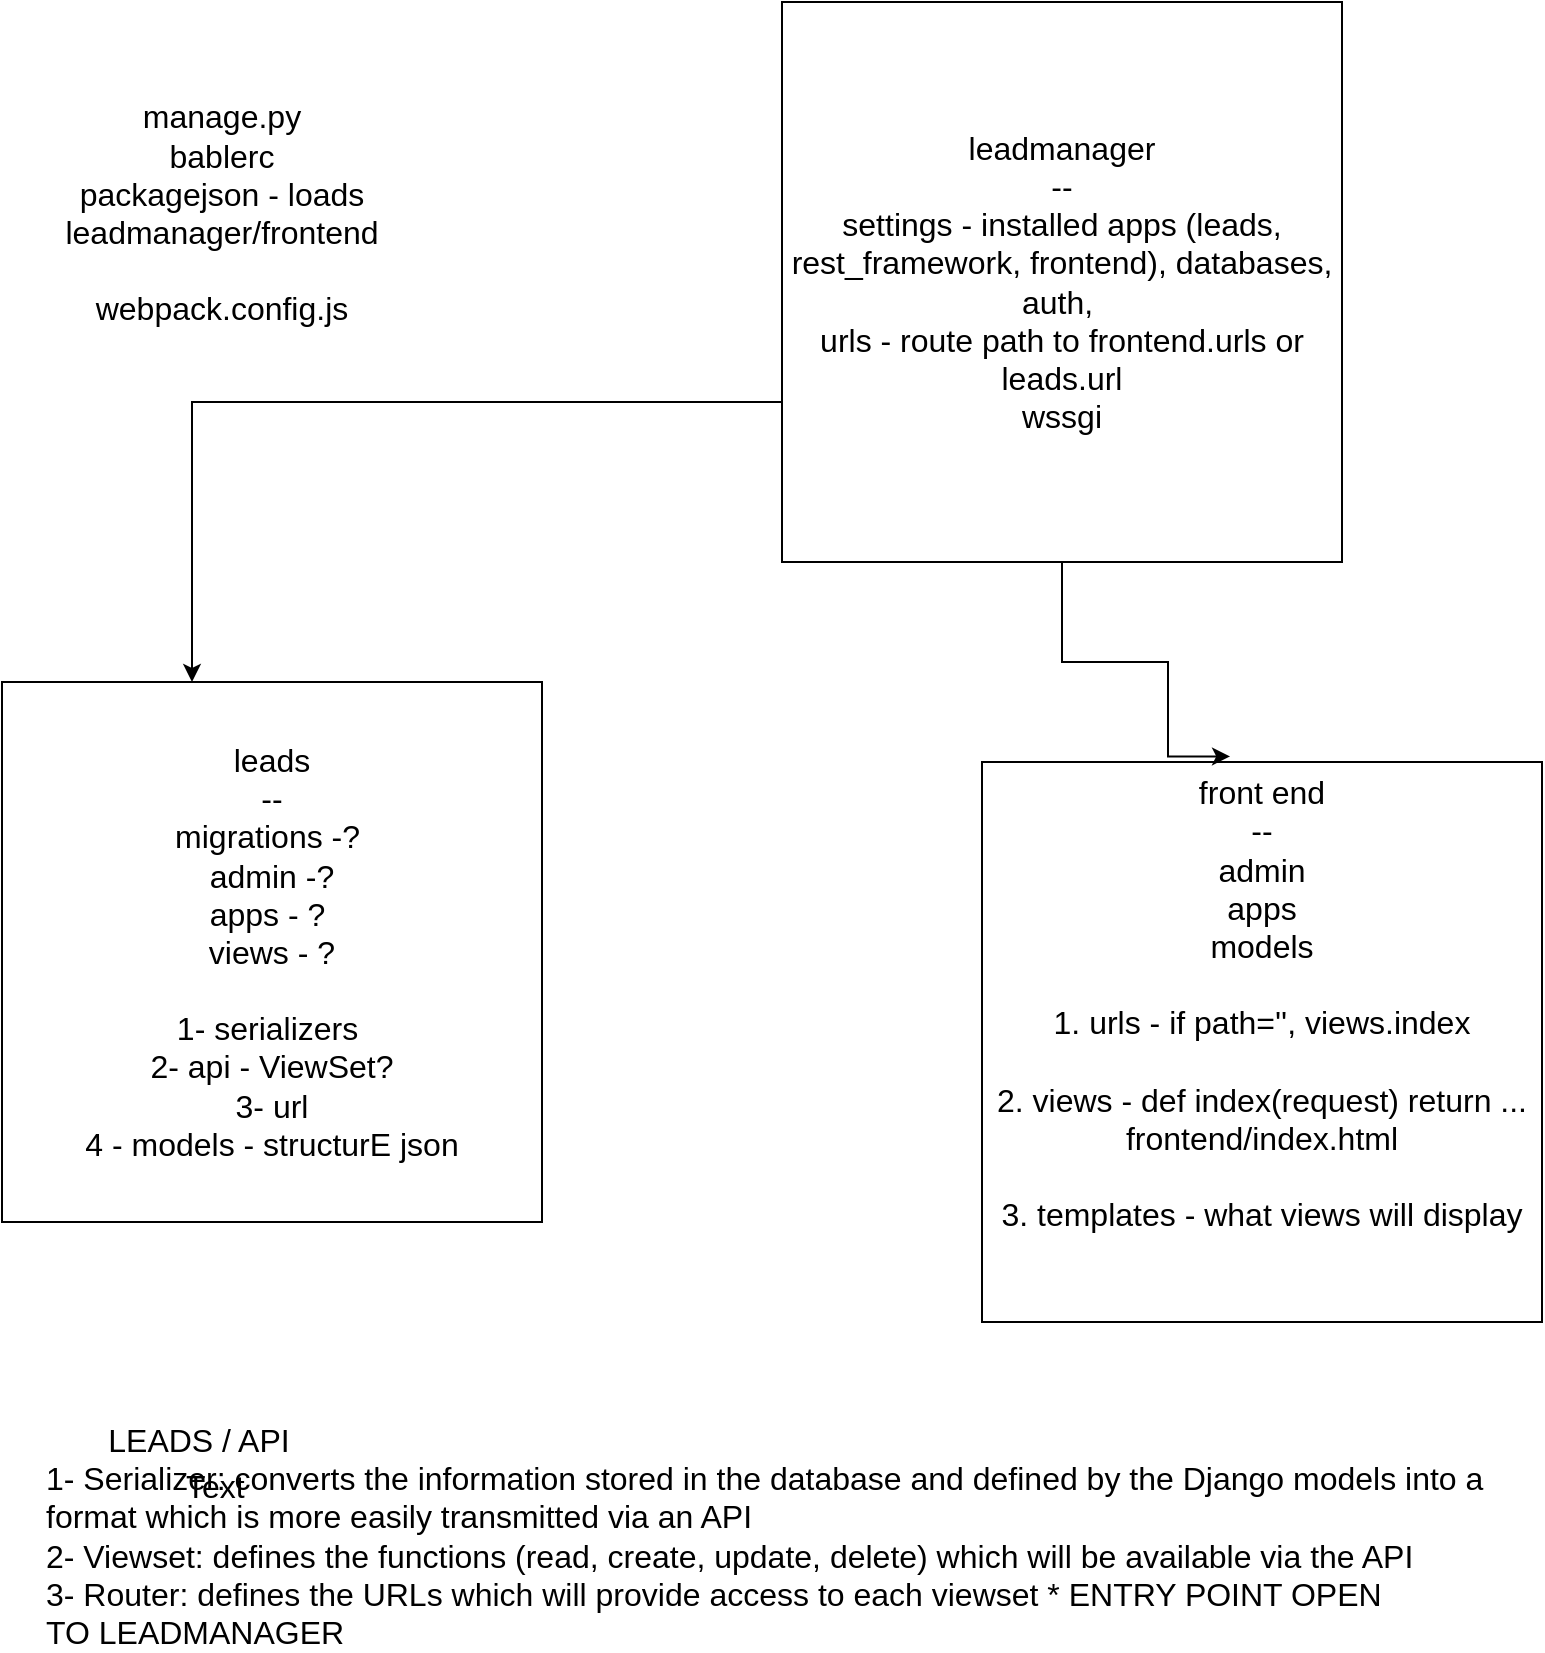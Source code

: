 <mxfile version="10.8.0" type="github"><diagram id="tadBDtYseIlRVlV3MfD3" name="Page-1"><mxGraphModel dx="1638" dy="826" grid="1" gridSize="10" guides="1" tooltips="1" connect="1" arrows="1" fold="1" page="1" pageScale="1" pageWidth="850" pageHeight="1100" math="0" shadow="0"><root><mxCell id="0"/><mxCell id="1" parent="0"/><mxCell id="uBtr2fpovcbLOaHcR908-1" value="front end&lt;br style=&quot;font-size: 16px;&quot;&gt;--&lt;br style=&quot;font-size: 16px;&quot;&gt;admin&lt;br style=&quot;font-size: 16px;&quot;&gt;apps&lt;br style=&quot;font-size: 16px;&quot;&gt;models&lt;br style=&quot;font-size: 16px;&quot;&gt;&lt;br style=&quot;font-size: 16px;&quot;&gt;1. urls - if path='', views.index&lt;br style=&quot;font-size: 16px;&quot;&gt;&lt;br style=&quot;font-size: 16px;&quot;&gt;2. views - def index(request) return ... frontend/index.html&lt;br style=&quot;font-size: 16px;&quot;&gt;&lt;br style=&quot;font-size: 16px;&quot;&gt;3. templates - what views will display&lt;br style=&quot;font-size: 16px;&quot;&gt;&lt;br style=&quot;font-size: 16px;&quot;&gt;&lt;br style=&quot;font-size: 16px;&quot;&gt;" style="whiteSpace=wrap;html=1;aspect=fixed;fontSize=16;" vertex="1" parent="1"><mxGeometry x="510" y="420" width="280" height="280" as="geometry"/></mxCell><mxCell id="uBtr2fpovcbLOaHcR908-13" style="edgeStyle=orthogonalEdgeStyle;rounded=0;orthogonalLoop=1;jettySize=auto;html=1;exitX=0;exitY=0.5;exitDx=0;exitDy=0;fontSize=16;" edge="1" parent="1" source="uBtr2fpovcbLOaHcR908-2" target="uBtr2fpovcbLOaHcR908-3"><mxGeometry relative="1" as="geometry"><Array as="points"><mxPoint x="410" y="240"/><mxPoint x="115" y="240"/></Array></mxGeometry></mxCell><mxCell id="uBtr2fpovcbLOaHcR908-20" style="edgeStyle=orthogonalEdgeStyle;rounded=0;orthogonalLoop=1;jettySize=auto;html=1;exitX=0.5;exitY=1;exitDx=0;exitDy=0;entryX=0.443;entryY=-0.01;entryDx=0;entryDy=0;entryPerimeter=0;fontSize=16;" edge="1" parent="1" source="uBtr2fpovcbLOaHcR908-2" target="uBtr2fpovcbLOaHcR908-1"><mxGeometry relative="1" as="geometry"><Array as="points"><mxPoint x="550" y="370"/><mxPoint x="603" y="370"/></Array></mxGeometry></mxCell><mxCell id="uBtr2fpovcbLOaHcR908-2" value="leadmanager&lt;br style=&quot;font-size: 16px;&quot;&gt;--&lt;br style=&quot;font-size: 16px;&quot;&gt;settings - installed apps (leads, rest_framework, frontend), databases, auth,&amp;nbsp;&lt;br style=&quot;font-size: 16px;&quot;&gt;urls - route path to frontend.urls or leads.url&lt;br style=&quot;font-size: 16px;&quot;&gt;wssgi&lt;br style=&quot;font-size: 16px;&quot;&gt;" style="whiteSpace=wrap;html=1;aspect=fixed;fontSize=16;" vertex="1" parent="1"><mxGeometry x="410" y="40" width="280" height="280" as="geometry"/></mxCell><mxCell id="uBtr2fpovcbLOaHcR908-3" value="leads&lt;br style=&quot;font-size: 16px;&quot;&gt;--&lt;br style=&quot;font-size: 16px;&quot;&gt;migrations -?&amp;nbsp;&lt;br style=&quot;font-size: 16px;&quot;&gt;admin -?&lt;br style=&quot;font-size: 16px;&quot;&gt;apps - ?&amp;nbsp;&lt;br style=&quot;font-size: 16px;&quot;&gt;views - ?&lt;br style=&quot;font-size: 16px;&quot;&gt;&amp;nbsp;&lt;br style=&quot;font-size: 16px;&quot;&gt;1- serializers&amp;nbsp;&lt;br style=&quot;font-size: 16px;&quot;&gt;2- api - ViewSet?&lt;br style=&quot;font-size: 16px;&quot;&gt;3- url&lt;br style=&quot;font-size: 16px;&quot;&gt;4 - models - structurE json&lt;br style=&quot;font-size: 16px;&quot;&gt;" style="whiteSpace=wrap;html=1;aspect=fixed;fontSize=16;" vertex="1" parent="1"><mxGeometry x="20" y="380" width="270" height="270" as="geometry"/></mxCell><mxCell id="uBtr2fpovcbLOaHcR908-6" value="manage.py&lt;br style=&quot;font-size: 16px;&quot;&gt;bablerc&lt;br style=&quot;font-size: 16px;&quot;&gt;packagejson - loads leadmanager/frontend&lt;br style=&quot;font-size: 16px;&quot;&gt;&lt;br style=&quot;font-size: 16px;&quot;&gt;webpack.config.js&lt;br style=&quot;font-size: 16px;&quot;&gt;&lt;br style=&quot;font-size: 16px;&quot;&gt;" style="text;html=1;strokeColor=none;fillColor=none;align=center;verticalAlign=middle;whiteSpace=wrap;rounded=0;fontSize=16;" vertex="1" parent="1"><mxGeometry x="50" y="90" width="160" height="130" as="geometry"/></mxCell><mxCell id="uBtr2fpovcbLOaHcR908-7" value="Text" style="text;html=1;resizable=0;points=[];autosize=1;align=left;verticalAlign=top;spacingTop=-4;fontSize=16;" vertex="1" parent="1"><mxGeometry x="110" y="770" width="40" height="20" as="geometry"/></mxCell><mxCell id="uBtr2fpovcbLOaHcR908-21" value="&amp;nbsp; &amp;nbsp; &amp;nbsp; &amp;nbsp;LEADS / API&lt;br style=&quot;font-size: 16px&quot;&gt;1- Serializer: converts the information stored in the database and defined by the&amp;nbsp;Django models&amp;nbsp;into a &lt;br style=&quot;font-size: 16px&quot;&gt;format which is more easily transmitted via an API&lt;br style=&quot;font-size: 16px&quot;&gt;2- Viewset: defines the functions (read, create, update, delete) which will be available via the API&lt;br style=&quot;font-size: 16px&quot;&gt;3- Router: defines the URLs which will provide access to each viewset * ENTRY POINT OPEN &lt;br&gt;TO LEADMANAGER" style="text;html=1;fontSize=16;" vertex="1" parent="1"><mxGeometry x="40" y="742.5" width="600" height="95" as="geometry"/></mxCell></root></mxGraphModel></diagram></mxfile>
